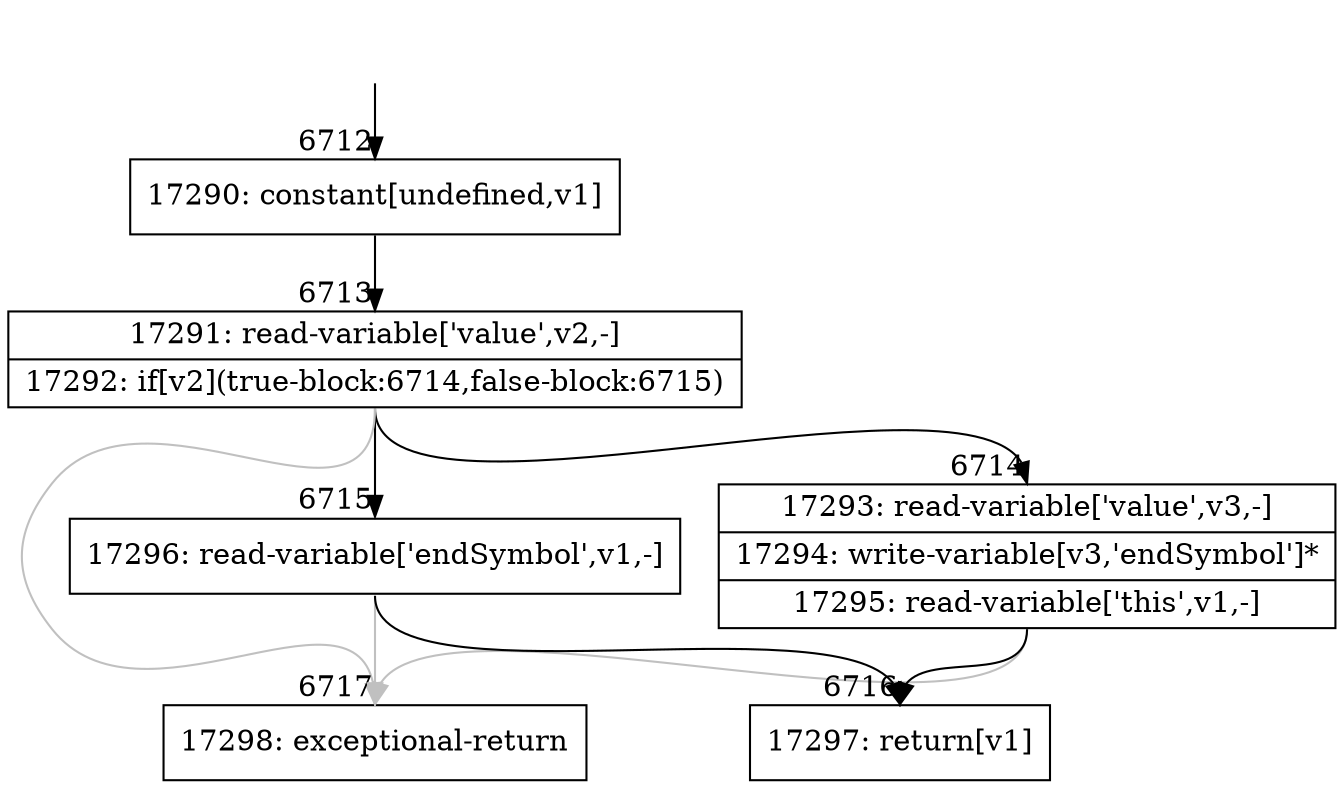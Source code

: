digraph {
rankdir="TD"
BB_entry504[shape=none,label=""];
BB_entry504 -> BB6712 [tailport=s, headport=n, headlabel="    6712"]
BB6712 [shape=record label="{17290: constant[undefined,v1]}" ] 
BB6712 -> BB6713 [tailport=s, headport=n, headlabel="      6713"]
BB6713 [shape=record label="{17291: read-variable['value',v2,-]|17292: if[v2](true-block:6714,false-block:6715)}" ] 
BB6713 -> BB6714 [tailport=s, headport=n, headlabel="      6714"]
BB6713 -> BB6715 [tailport=s, headport=n, headlabel="      6715"]
BB6713 -> BB6717 [tailport=s, headport=n, color=gray, headlabel="      6717"]
BB6714 [shape=record label="{17293: read-variable['value',v3,-]|17294: write-variable[v3,'endSymbol']*|17295: read-variable['this',v1,-]}" ] 
BB6714 -> BB6716 [tailport=s, headport=n, headlabel="      6716"]
BB6714 -> BB6717 [tailport=s, headport=n, color=gray]
BB6715 [shape=record label="{17296: read-variable['endSymbol',v1,-]}" ] 
BB6715 -> BB6716 [tailport=s, headport=n]
BB6715 -> BB6717 [tailport=s, headport=n, color=gray]
BB6716 [shape=record label="{17297: return[v1]}" ] 
BB6717 [shape=record label="{17298: exceptional-return}" ] 
//#$~ 10663
}
